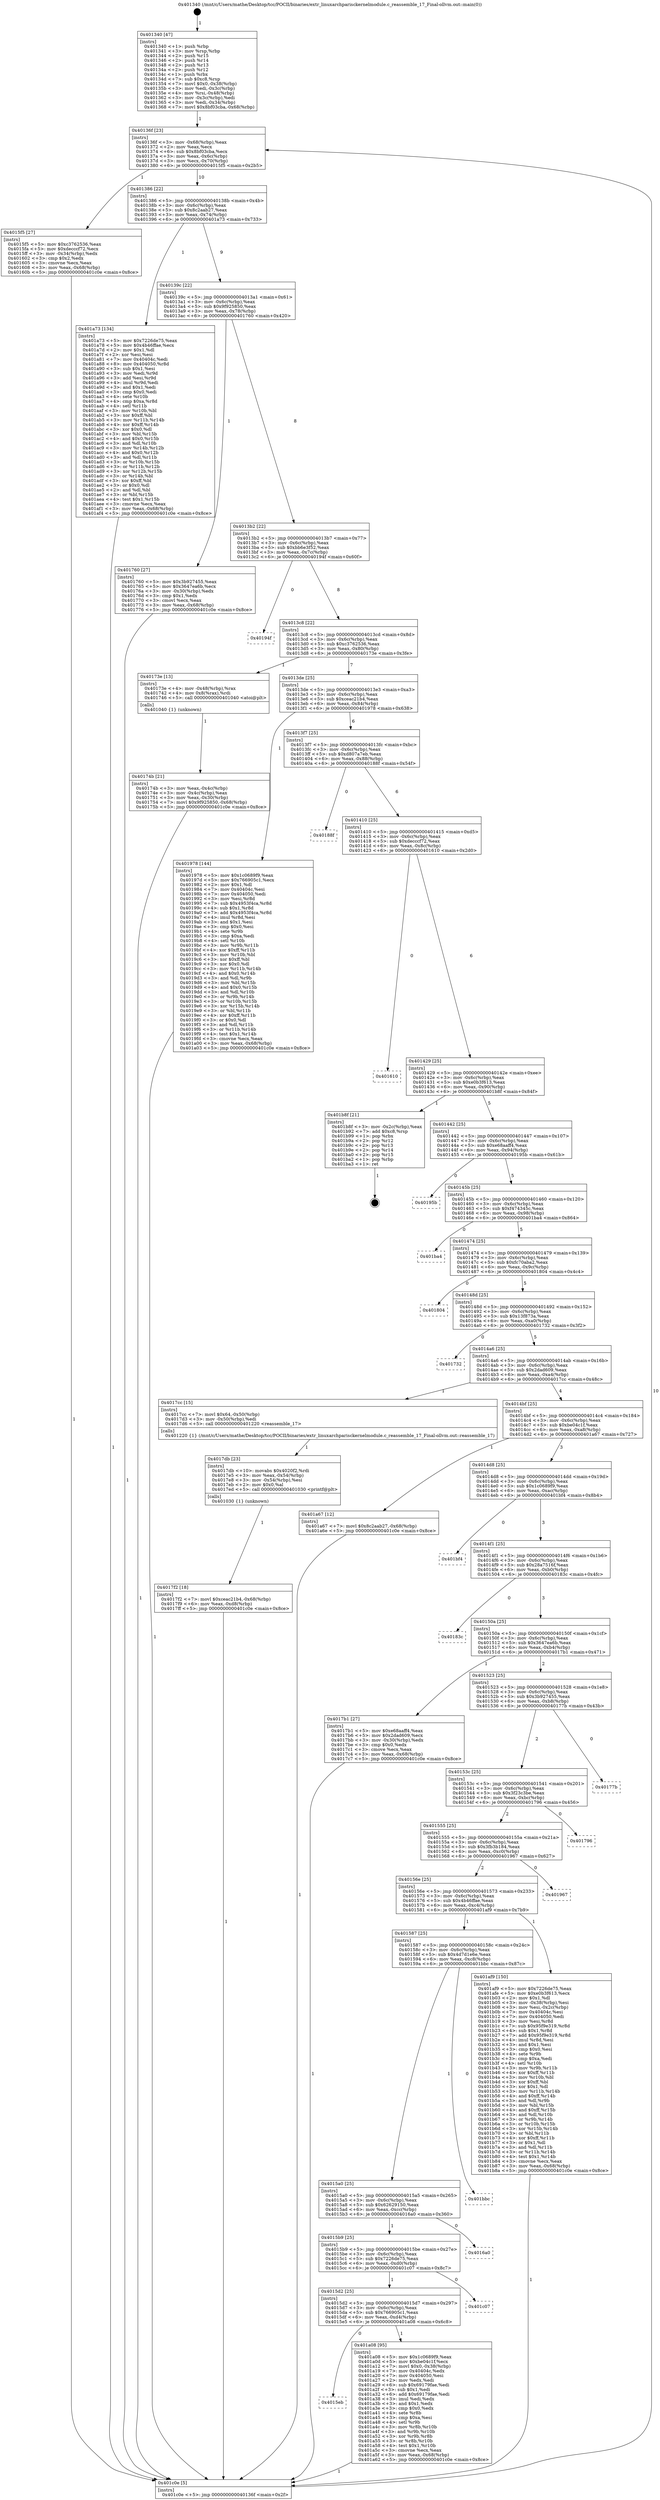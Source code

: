digraph "0x401340" {
  label = "0x401340 (/mnt/c/Users/mathe/Desktop/tcc/POCII/binaries/extr_linuxarchparisckernelmodule.c_reassemble_17_Final-ollvm.out::main(0))"
  labelloc = "t"
  node[shape=record]

  Entry [label="",width=0.3,height=0.3,shape=circle,fillcolor=black,style=filled]
  "0x40136f" [label="{
     0x40136f [23]\l
     | [instrs]\l
     &nbsp;&nbsp;0x40136f \<+3\>: mov -0x68(%rbp),%eax\l
     &nbsp;&nbsp;0x401372 \<+2\>: mov %eax,%ecx\l
     &nbsp;&nbsp;0x401374 \<+6\>: sub $0x8bf03cba,%ecx\l
     &nbsp;&nbsp;0x40137a \<+3\>: mov %eax,-0x6c(%rbp)\l
     &nbsp;&nbsp;0x40137d \<+3\>: mov %ecx,-0x70(%rbp)\l
     &nbsp;&nbsp;0x401380 \<+6\>: je 00000000004015f5 \<main+0x2b5\>\l
  }"]
  "0x4015f5" [label="{
     0x4015f5 [27]\l
     | [instrs]\l
     &nbsp;&nbsp;0x4015f5 \<+5\>: mov $0xc3762536,%eax\l
     &nbsp;&nbsp;0x4015fa \<+5\>: mov $0xdecccf72,%ecx\l
     &nbsp;&nbsp;0x4015ff \<+3\>: mov -0x34(%rbp),%edx\l
     &nbsp;&nbsp;0x401602 \<+3\>: cmp $0x2,%edx\l
     &nbsp;&nbsp;0x401605 \<+3\>: cmovne %ecx,%eax\l
     &nbsp;&nbsp;0x401608 \<+3\>: mov %eax,-0x68(%rbp)\l
     &nbsp;&nbsp;0x40160b \<+5\>: jmp 0000000000401c0e \<main+0x8ce\>\l
  }"]
  "0x401386" [label="{
     0x401386 [22]\l
     | [instrs]\l
     &nbsp;&nbsp;0x401386 \<+5\>: jmp 000000000040138b \<main+0x4b\>\l
     &nbsp;&nbsp;0x40138b \<+3\>: mov -0x6c(%rbp),%eax\l
     &nbsp;&nbsp;0x40138e \<+5\>: sub $0x8c2aab27,%eax\l
     &nbsp;&nbsp;0x401393 \<+3\>: mov %eax,-0x74(%rbp)\l
     &nbsp;&nbsp;0x401396 \<+6\>: je 0000000000401a73 \<main+0x733\>\l
  }"]
  "0x401c0e" [label="{
     0x401c0e [5]\l
     | [instrs]\l
     &nbsp;&nbsp;0x401c0e \<+5\>: jmp 000000000040136f \<main+0x2f\>\l
  }"]
  "0x401340" [label="{
     0x401340 [47]\l
     | [instrs]\l
     &nbsp;&nbsp;0x401340 \<+1\>: push %rbp\l
     &nbsp;&nbsp;0x401341 \<+3\>: mov %rsp,%rbp\l
     &nbsp;&nbsp;0x401344 \<+2\>: push %r15\l
     &nbsp;&nbsp;0x401346 \<+2\>: push %r14\l
     &nbsp;&nbsp;0x401348 \<+2\>: push %r13\l
     &nbsp;&nbsp;0x40134a \<+2\>: push %r12\l
     &nbsp;&nbsp;0x40134c \<+1\>: push %rbx\l
     &nbsp;&nbsp;0x40134d \<+7\>: sub $0xc8,%rsp\l
     &nbsp;&nbsp;0x401354 \<+7\>: movl $0x0,-0x38(%rbp)\l
     &nbsp;&nbsp;0x40135b \<+3\>: mov %edi,-0x3c(%rbp)\l
     &nbsp;&nbsp;0x40135e \<+4\>: mov %rsi,-0x48(%rbp)\l
     &nbsp;&nbsp;0x401362 \<+3\>: mov -0x3c(%rbp),%edi\l
     &nbsp;&nbsp;0x401365 \<+3\>: mov %edi,-0x34(%rbp)\l
     &nbsp;&nbsp;0x401368 \<+7\>: movl $0x8bf03cba,-0x68(%rbp)\l
  }"]
  Exit [label="",width=0.3,height=0.3,shape=circle,fillcolor=black,style=filled,peripheries=2]
  "0x401a73" [label="{
     0x401a73 [134]\l
     | [instrs]\l
     &nbsp;&nbsp;0x401a73 \<+5\>: mov $0x7226de75,%eax\l
     &nbsp;&nbsp;0x401a78 \<+5\>: mov $0x4b46ffae,%ecx\l
     &nbsp;&nbsp;0x401a7d \<+2\>: mov $0x1,%dl\l
     &nbsp;&nbsp;0x401a7f \<+2\>: xor %esi,%esi\l
     &nbsp;&nbsp;0x401a81 \<+7\>: mov 0x40404c,%edi\l
     &nbsp;&nbsp;0x401a88 \<+8\>: mov 0x404050,%r8d\l
     &nbsp;&nbsp;0x401a90 \<+3\>: sub $0x1,%esi\l
     &nbsp;&nbsp;0x401a93 \<+3\>: mov %edi,%r9d\l
     &nbsp;&nbsp;0x401a96 \<+3\>: add %esi,%r9d\l
     &nbsp;&nbsp;0x401a99 \<+4\>: imul %r9d,%edi\l
     &nbsp;&nbsp;0x401a9d \<+3\>: and $0x1,%edi\l
     &nbsp;&nbsp;0x401aa0 \<+3\>: cmp $0x0,%edi\l
     &nbsp;&nbsp;0x401aa3 \<+4\>: sete %r10b\l
     &nbsp;&nbsp;0x401aa7 \<+4\>: cmp $0xa,%r8d\l
     &nbsp;&nbsp;0x401aab \<+4\>: setl %r11b\l
     &nbsp;&nbsp;0x401aaf \<+3\>: mov %r10b,%bl\l
     &nbsp;&nbsp;0x401ab2 \<+3\>: xor $0xff,%bl\l
     &nbsp;&nbsp;0x401ab5 \<+3\>: mov %r11b,%r14b\l
     &nbsp;&nbsp;0x401ab8 \<+4\>: xor $0xff,%r14b\l
     &nbsp;&nbsp;0x401abc \<+3\>: xor $0x0,%dl\l
     &nbsp;&nbsp;0x401abf \<+3\>: mov %bl,%r15b\l
     &nbsp;&nbsp;0x401ac2 \<+4\>: and $0x0,%r15b\l
     &nbsp;&nbsp;0x401ac6 \<+3\>: and %dl,%r10b\l
     &nbsp;&nbsp;0x401ac9 \<+3\>: mov %r14b,%r12b\l
     &nbsp;&nbsp;0x401acc \<+4\>: and $0x0,%r12b\l
     &nbsp;&nbsp;0x401ad0 \<+3\>: and %dl,%r11b\l
     &nbsp;&nbsp;0x401ad3 \<+3\>: or %r10b,%r15b\l
     &nbsp;&nbsp;0x401ad6 \<+3\>: or %r11b,%r12b\l
     &nbsp;&nbsp;0x401ad9 \<+3\>: xor %r12b,%r15b\l
     &nbsp;&nbsp;0x401adc \<+3\>: or %r14b,%bl\l
     &nbsp;&nbsp;0x401adf \<+3\>: xor $0xff,%bl\l
     &nbsp;&nbsp;0x401ae2 \<+3\>: or $0x0,%dl\l
     &nbsp;&nbsp;0x401ae5 \<+2\>: and %dl,%bl\l
     &nbsp;&nbsp;0x401ae7 \<+3\>: or %bl,%r15b\l
     &nbsp;&nbsp;0x401aea \<+4\>: test $0x1,%r15b\l
     &nbsp;&nbsp;0x401aee \<+3\>: cmovne %ecx,%eax\l
     &nbsp;&nbsp;0x401af1 \<+3\>: mov %eax,-0x68(%rbp)\l
     &nbsp;&nbsp;0x401af4 \<+5\>: jmp 0000000000401c0e \<main+0x8ce\>\l
  }"]
  "0x40139c" [label="{
     0x40139c [22]\l
     | [instrs]\l
     &nbsp;&nbsp;0x40139c \<+5\>: jmp 00000000004013a1 \<main+0x61\>\l
     &nbsp;&nbsp;0x4013a1 \<+3\>: mov -0x6c(%rbp),%eax\l
     &nbsp;&nbsp;0x4013a4 \<+5\>: sub $0x9f925850,%eax\l
     &nbsp;&nbsp;0x4013a9 \<+3\>: mov %eax,-0x78(%rbp)\l
     &nbsp;&nbsp;0x4013ac \<+6\>: je 0000000000401760 \<main+0x420\>\l
  }"]
  "0x4015eb" [label="{
     0x4015eb\l
  }", style=dashed]
  "0x401760" [label="{
     0x401760 [27]\l
     | [instrs]\l
     &nbsp;&nbsp;0x401760 \<+5\>: mov $0x3b927455,%eax\l
     &nbsp;&nbsp;0x401765 \<+5\>: mov $0x3647ea6b,%ecx\l
     &nbsp;&nbsp;0x40176a \<+3\>: mov -0x30(%rbp),%edx\l
     &nbsp;&nbsp;0x40176d \<+3\>: cmp $0x1,%edx\l
     &nbsp;&nbsp;0x401770 \<+3\>: cmovl %ecx,%eax\l
     &nbsp;&nbsp;0x401773 \<+3\>: mov %eax,-0x68(%rbp)\l
     &nbsp;&nbsp;0x401776 \<+5\>: jmp 0000000000401c0e \<main+0x8ce\>\l
  }"]
  "0x4013b2" [label="{
     0x4013b2 [22]\l
     | [instrs]\l
     &nbsp;&nbsp;0x4013b2 \<+5\>: jmp 00000000004013b7 \<main+0x77\>\l
     &nbsp;&nbsp;0x4013b7 \<+3\>: mov -0x6c(%rbp),%eax\l
     &nbsp;&nbsp;0x4013ba \<+5\>: sub $0xbb6e3f52,%eax\l
     &nbsp;&nbsp;0x4013bf \<+3\>: mov %eax,-0x7c(%rbp)\l
     &nbsp;&nbsp;0x4013c2 \<+6\>: je 000000000040194f \<main+0x60f\>\l
  }"]
  "0x401a08" [label="{
     0x401a08 [95]\l
     | [instrs]\l
     &nbsp;&nbsp;0x401a08 \<+5\>: mov $0x1c0689f9,%eax\l
     &nbsp;&nbsp;0x401a0d \<+5\>: mov $0xbe04c1f,%ecx\l
     &nbsp;&nbsp;0x401a12 \<+7\>: movl $0x0,-0x38(%rbp)\l
     &nbsp;&nbsp;0x401a19 \<+7\>: mov 0x40404c,%edx\l
     &nbsp;&nbsp;0x401a20 \<+7\>: mov 0x404050,%esi\l
     &nbsp;&nbsp;0x401a27 \<+2\>: mov %edx,%edi\l
     &nbsp;&nbsp;0x401a29 \<+6\>: sub $0x69179fae,%edi\l
     &nbsp;&nbsp;0x401a2f \<+3\>: sub $0x1,%edi\l
     &nbsp;&nbsp;0x401a32 \<+6\>: add $0x69179fae,%edi\l
     &nbsp;&nbsp;0x401a38 \<+3\>: imul %edi,%edx\l
     &nbsp;&nbsp;0x401a3b \<+3\>: and $0x1,%edx\l
     &nbsp;&nbsp;0x401a3e \<+3\>: cmp $0x0,%edx\l
     &nbsp;&nbsp;0x401a41 \<+4\>: sete %r8b\l
     &nbsp;&nbsp;0x401a45 \<+3\>: cmp $0xa,%esi\l
     &nbsp;&nbsp;0x401a48 \<+4\>: setl %r9b\l
     &nbsp;&nbsp;0x401a4c \<+3\>: mov %r8b,%r10b\l
     &nbsp;&nbsp;0x401a4f \<+3\>: and %r9b,%r10b\l
     &nbsp;&nbsp;0x401a52 \<+3\>: xor %r9b,%r8b\l
     &nbsp;&nbsp;0x401a55 \<+3\>: or %r8b,%r10b\l
     &nbsp;&nbsp;0x401a58 \<+4\>: test $0x1,%r10b\l
     &nbsp;&nbsp;0x401a5c \<+3\>: cmovne %ecx,%eax\l
     &nbsp;&nbsp;0x401a5f \<+3\>: mov %eax,-0x68(%rbp)\l
     &nbsp;&nbsp;0x401a62 \<+5\>: jmp 0000000000401c0e \<main+0x8ce\>\l
  }"]
  "0x40194f" [label="{
     0x40194f\l
  }", style=dashed]
  "0x4013c8" [label="{
     0x4013c8 [22]\l
     | [instrs]\l
     &nbsp;&nbsp;0x4013c8 \<+5\>: jmp 00000000004013cd \<main+0x8d\>\l
     &nbsp;&nbsp;0x4013cd \<+3\>: mov -0x6c(%rbp),%eax\l
     &nbsp;&nbsp;0x4013d0 \<+5\>: sub $0xc3762536,%eax\l
     &nbsp;&nbsp;0x4013d5 \<+3\>: mov %eax,-0x80(%rbp)\l
     &nbsp;&nbsp;0x4013d8 \<+6\>: je 000000000040173e \<main+0x3fe\>\l
  }"]
  "0x4015d2" [label="{
     0x4015d2 [25]\l
     | [instrs]\l
     &nbsp;&nbsp;0x4015d2 \<+5\>: jmp 00000000004015d7 \<main+0x297\>\l
     &nbsp;&nbsp;0x4015d7 \<+3\>: mov -0x6c(%rbp),%eax\l
     &nbsp;&nbsp;0x4015da \<+5\>: sub $0x766905c1,%eax\l
     &nbsp;&nbsp;0x4015df \<+6\>: mov %eax,-0xd4(%rbp)\l
     &nbsp;&nbsp;0x4015e5 \<+6\>: je 0000000000401a08 \<main+0x6c8\>\l
  }"]
  "0x40173e" [label="{
     0x40173e [13]\l
     | [instrs]\l
     &nbsp;&nbsp;0x40173e \<+4\>: mov -0x48(%rbp),%rax\l
     &nbsp;&nbsp;0x401742 \<+4\>: mov 0x8(%rax),%rdi\l
     &nbsp;&nbsp;0x401746 \<+5\>: call 0000000000401040 \<atoi@plt\>\l
     | [calls]\l
     &nbsp;&nbsp;0x401040 \{1\} (unknown)\l
  }"]
  "0x4013de" [label="{
     0x4013de [25]\l
     | [instrs]\l
     &nbsp;&nbsp;0x4013de \<+5\>: jmp 00000000004013e3 \<main+0xa3\>\l
     &nbsp;&nbsp;0x4013e3 \<+3\>: mov -0x6c(%rbp),%eax\l
     &nbsp;&nbsp;0x4013e6 \<+5\>: sub $0xceac21b4,%eax\l
     &nbsp;&nbsp;0x4013eb \<+6\>: mov %eax,-0x84(%rbp)\l
     &nbsp;&nbsp;0x4013f1 \<+6\>: je 0000000000401978 \<main+0x638\>\l
  }"]
  "0x40174b" [label="{
     0x40174b [21]\l
     | [instrs]\l
     &nbsp;&nbsp;0x40174b \<+3\>: mov %eax,-0x4c(%rbp)\l
     &nbsp;&nbsp;0x40174e \<+3\>: mov -0x4c(%rbp),%eax\l
     &nbsp;&nbsp;0x401751 \<+3\>: mov %eax,-0x30(%rbp)\l
     &nbsp;&nbsp;0x401754 \<+7\>: movl $0x9f925850,-0x68(%rbp)\l
     &nbsp;&nbsp;0x40175b \<+5\>: jmp 0000000000401c0e \<main+0x8ce\>\l
  }"]
  "0x401c07" [label="{
     0x401c07\l
  }", style=dashed]
  "0x401978" [label="{
     0x401978 [144]\l
     | [instrs]\l
     &nbsp;&nbsp;0x401978 \<+5\>: mov $0x1c0689f9,%eax\l
     &nbsp;&nbsp;0x40197d \<+5\>: mov $0x766905c1,%ecx\l
     &nbsp;&nbsp;0x401982 \<+2\>: mov $0x1,%dl\l
     &nbsp;&nbsp;0x401984 \<+7\>: mov 0x40404c,%esi\l
     &nbsp;&nbsp;0x40198b \<+7\>: mov 0x404050,%edi\l
     &nbsp;&nbsp;0x401992 \<+3\>: mov %esi,%r8d\l
     &nbsp;&nbsp;0x401995 \<+7\>: sub $0x4953f4ca,%r8d\l
     &nbsp;&nbsp;0x40199c \<+4\>: sub $0x1,%r8d\l
     &nbsp;&nbsp;0x4019a0 \<+7\>: add $0x4953f4ca,%r8d\l
     &nbsp;&nbsp;0x4019a7 \<+4\>: imul %r8d,%esi\l
     &nbsp;&nbsp;0x4019ab \<+3\>: and $0x1,%esi\l
     &nbsp;&nbsp;0x4019ae \<+3\>: cmp $0x0,%esi\l
     &nbsp;&nbsp;0x4019b1 \<+4\>: sete %r9b\l
     &nbsp;&nbsp;0x4019b5 \<+3\>: cmp $0xa,%edi\l
     &nbsp;&nbsp;0x4019b8 \<+4\>: setl %r10b\l
     &nbsp;&nbsp;0x4019bc \<+3\>: mov %r9b,%r11b\l
     &nbsp;&nbsp;0x4019bf \<+4\>: xor $0xff,%r11b\l
     &nbsp;&nbsp;0x4019c3 \<+3\>: mov %r10b,%bl\l
     &nbsp;&nbsp;0x4019c6 \<+3\>: xor $0xff,%bl\l
     &nbsp;&nbsp;0x4019c9 \<+3\>: xor $0x0,%dl\l
     &nbsp;&nbsp;0x4019cc \<+3\>: mov %r11b,%r14b\l
     &nbsp;&nbsp;0x4019cf \<+4\>: and $0x0,%r14b\l
     &nbsp;&nbsp;0x4019d3 \<+3\>: and %dl,%r9b\l
     &nbsp;&nbsp;0x4019d6 \<+3\>: mov %bl,%r15b\l
     &nbsp;&nbsp;0x4019d9 \<+4\>: and $0x0,%r15b\l
     &nbsp;&nbsp;0x4019dd \<+3\>: and %dl,%r10b\l
     &nbsp;&nbsp;0x4019e0 \<+3\>: or %r9b,%r14b\l
     &nbsp;&nbsp;0x4019e3 \<+3\>: or %r10b,%r15b\l
     &nbsp;&nbsp;0x4019e6 \<+3\>: xor %r15b,%r14b\l
     &nbsp;&nbsp;0x4019e9 \<+3\>: or %bl,%r11b\l
     &nbsp;&nbsp;0x4019ec \<+4\>: xor $0xff,%r11b\l
     &nbsp;&nbsp;0x4019f0 \<+3\>: or $0x0,%dl\l
     &nbsp;&nbsp;0x4019f3 \<+3\>: and %dl,%r11b\l
     &nbsp;&nbsp;0x4019f6 \<+3\>: or %r11b,%r14b\l
     &nbsp;&nbsp;0x4019f9 \<+4\>: test $0x1,%r14b\l
     &nbsp;&nbsp;0x4019fd \<+3\>: cmovne %ecx,%eax\l
     &nbsp;&nbsp;0x401a00 \<+3\>: mov %eax,-0x68(%rbp)\l
     &nbsp;&nbsp;0x401a03 \<+5\>: jmp 0000000000401c0e \<main+0x8ce\>\l
  }"]
  "0x4013f7" [label="{
     0x4013f7 [25]\l
     | [instrs]\l
     &nbsp;&nbsp;0x4013f7 \<+5\>: jmp 00000000004013fc \<main+0xbc\>\l
     &nbsp;&nbsp;0x4013fc \<+3\>: mov -0x6c(%rbp),%eax\l
     &nbsp;&nbsp;0x4013ff \<+5\>: sub $0xd807a7eb,%eax\l
     &nbsp;&nbsp;0x401404 \<+6\>: mov %eax,-0x88(%rbp)\l
     &nbsp;&nbsp;0x40140a \<+6\>: je 000000000040188f \<main+0x54f\>\l
  }"]
  "0x4015b9" [label="{
     0x4015b9 [25]\l
     | [instrs]\l
     &nbsp;&nbsp;0x4015b9 \<+5\>: jmp 00000000004015be \<main+0x27e\>\l
     &nbsp;&nbsp;0x4015be \<+3\>: mov -0x6c(%rbp),%eax\l
     &nbsp;&nbsp;0x4015c1 \<+5\>: sub $0x7226de75,%eax\l
     &nbsp;&nbsp;0x4015c6 \<+6\>: mov %eax,-0xd0(%rbp)\l
     &nbsp;&nbsp;0x4015cc \<+6\>: je 0000000000401c07 \<main+0x8c7\>\l
  }"]
  "0x40188f" [label="{
     0x40188f\l
  }", style=dashed]
  "0x401410" [label="{
     0x401410 [25]\l
     | [instrs]\l
     &nbsp;&nbsp;0x401410 \<+5\>: jmp 0000000000401415 \<main+0xd5\>\l
     &nbsp;&nbsp;0x401415 \<+3\>: mov -0x6c(%rbp),%eax\l
     &nbsp;&nbsp;0x401418 \<+5\>: sub $0xdecccf72,%eax\l
     &nbsp;&nbsp;0x40141d \<+6\>: mov %eax,-0x8c(%rbp)\l
     &nbsp;&nbsp;0x401423 \<+6\>: je 0000000000401610 \<main+0x2d0\>\l
  }"]
  "0x4016a0" [label="{
     0x4016a0\l
  }", style=dashed]
  "0x401610" [label="{
     0x401610\l
  }", style=dashed]
  "0x401429" [label="{
     0x401429 [25]\l
     | [instrs]\l
     &nbsp;&nbsp;0x401429 \<+5\>: jmp 000000000040142e \<main+0xee\>\l
     &nbsp;&nbsp;0x40142e \<+3\>: mov -0x6c(%rbp),%eax\l
     &nbsp;&nbsp;0x401431 \<+5\>: sub $0xe0b3f613,%eax\l
     &nbsp;&nbsp;0x401436 \<+6\>: mov %eax,-0x90(%rbp)\l
     &nbsp;&nbsp;0x40143c \<+6\>: je 0000000000401b8f \<main+0x84f\>\l
  }"]
  "0x4015a0" [label="{
     0x4015a0 [25]\l
     | [instrs]\l
     &nbsp;&nbsp;0x4015a0 \<+5\>: jmp 00000000004015a5 \<main+0x265\>\l
     &nbsp;&nbsp;0x4015a5 \<+3\>: mov -0x6c(%rbp),%eax\l
     &nbsp;&nbsp;0x4015a8 \<+5\>: sub $0x62629150,%eax\l
     &nbsp;&nbsp;0x4015ad \<+6\>: mov %eax,-0xcc(%rbp)\l
     &nbsp;&nbsp;0x4015b3 \<+6\>: je 00000000004016a0 \<main+0x360\>\l
  }"]
  "0x401b8f" [label="{
     0x401b8f [21]\l
     | [instrs]\l
     &nbsp;&nbsp;0x401b8f \<+3\>: mov -0x2c(%rbp),%eax\l
     &nbsp;&nbsp;0x401b92 \<+7\>: add $0xc8,%rsp\l
     &nbsp;&nbsp;0x401b99 \<+1\>: pop %rbx\l
     &nbsp;&nbsp;0x401b9a \<+2\>: pop %r12\l
     &nbsp;&nbsp;0x401b9c \<+2\>: pop %r13\l
     &nbsp;&nbsp;0x401b9e \<+2\>: pop %r14\l
     &nbsp;&nbsp;0x401ba0 \<+2\>: pop %r15\l
     &nbsp;&nbsp;0x401ba2 \<+1\>: pop %rbp\l
     &nbsp;&nbsp;0x401ba3 \<+1\>: ret\l
  }"]
  "0x401442" [label="{
     0x401442 [25]\l
     | [instrs]\l
     &nbsp;&nbsp;0x401442 \<+5\>: jmp 0000000000401447 \<main+0x107\>\l
     &nbsp;&nbsp;0x401447 \<+3\>: mov -0x6c(%rbp),%eax\l
     &nbsp;&nbsp;0x40144a \<+5\>: sub $0xe68aaff4,%eax\l
     &nbsp;&nbsp;0x40144f \<+6\>: mov %eax,-0x94(%rbp)\l
     &nbsp;&nbsp;0x401455 \<+6\>: je 000000000040195b \<main+0x61b\>\l
  }"]
  "0x401bbc" [label="{
     0x401bbc\l
  }", style=dashed]
  "0x40195b" [label="{
     0x40195b\l
  }", style=dashed]
  "0x40145b" [label="{
     0x40145b [25]\l
     | [instrs]\l
     &nbsp;&nbsp;0x40145b \<+5\>: jmp 0000000000401460 \<main+0x120\>\l
     &nbsp;&nbsp;0x401460 \<+3\>: mov -0x6c(%rbp),%eax\l
     &nbsp;&nbsp;0x401463 \<+5\>: sub $0xf474345c,%eax\l
     &nbsp;&nbsp;0x401468 \<+6\>: mov %eax,-0x98(%rbp)\l
     &nbsp;&nbsp;0x40146e \<+6\>: je 0000000000401ba4 \<main+0x864\>\l
  }"]
  "0x401587" [label="{
     0x401587 [25]\l
     | [instrs]\l
     &nbsp;&nbsp;0x401587 \<+5\>: jmp 000000000040158c \<main+0x24c\>\l
     &nbsp;&nbsp;0x40158c \<+3\>: mov -0x6c(%rbp),%eax\l
     &nbsp;&nbsp;0x40158f \<+5\>: sub $0x4d7d1e6e,%eax\l
     &nbsp;&nbsp;0x401594 \<+6\>: mov %eax,-0xc8(%rbp)\l
     &nbsp;&nbsp;0x40159a \<+6\>: je 0000000000401bbc \<main+0x87c\>\l
  }"]
  "0x401ba4" [label="{
     0x401ba4\l
  }", style=dashed]
  "0x401474" [label="{
     0x401474 [25]\l
     | [instrs]\l
     &nbsp;&nbsp;0x401474 \<+5\>: jmp 0000000000401479 \<main+0x139\>\l
     &nbsp;&nbsp;0x401479 \<+3\>: mov -0x6c(%rbp),%eax\l
     &nbsp;&nbsp;0x40147c \<+5\>: sub $0xfc70aba2,%eax\l
     &nbsp;&nbsp;0x401481 \<+6\>: mov %eax,-0x9c(%rbp)\l
     &nbsp;&nbsp;0x401487 \<+6\>: je 0000000000401804 \<main+0x4c4\>\l
  }"]
  "0x401af9" [label="{
     0x401af9 [150]\l
     | [instrs]\l
     &nbsp;&nbsp;0x401af9 \<+5\>: mov $0x7226de75,%eax\l
     &nbsp;&nbsp;0x401afe \<+5\>: mov $0xe0b3f613,%ecx\l
     &nbsp;&nbsp;0x401b03 \<+2\>: mov $0x1,%dl\l
     &nbsp;&nbsp;0x401b05 \<+3\>: mov -0x38(%rbp),%esi\l
     &nbsp;&nbsp;0x401b08 \<+3\>: mov %esi,-0x2c(%rbp)\l
     &nbsp;&nbsp;0x401b0b \<+7\>: mov 0x40404c,%esi\l
     &nbsp;&nbsp;0x401b12 \<+7\>: mov 0x404050,%edi\l
     &nbsp;&nbsp;0x401b19 \<+3\>: mov %esi,%r8d\l
     &nbsp;&nbsp;0x401b1c \<+7\>: sub $0x95f9e319,%r8d\l
     &nbsp;&nbsp;0x401b23 \<+4\>: sub $0x1,%r8d\l
     &nbsp;&nbsp;0x401b27 \<+7\>: add $0x95f9e319,%r8d\l
     &nbsp;&nbsp;0x401b2e \<+4\>: imul %r8d,%esi\l
     &nbsp;&nbsp;0x401b32 \<+3\>: and $0x1,%esi\l
     &nbsp;&nbsp;0x401b35 \<+3\>: cmp $0x0,%esi\l
     &nbsp;&nbsp;0x401b38 \<+4\>: sete %r9b\l
     &nbsp;&nbsp;0x401b3c \<+3\>: cmp $0xa,%edi\l
     &nbsp;&nbsp;0x401b3f \<+4\>: setl %r10b\l
     &nbsp;&nbsp;0x401b43 \<+3\>: mov %r9b,%r11b\l
     &nbsp;&nbsp;0x401b46 \<+4\>: xor $0xff,%r11b\l
     &nbsp;&nbsp;0x401b4a \<+3\>: mov %r10b,%bl\l
     &nbsp;&nbsp;0x401b4d \<+3\>: xor $0xff,%bl\l
     &nbsp;&nbsp;0x401b50 \<+3\>: xor $0x1,%dl\l
     &nbsp;&nbsp;0x401b53 \<+3\>: mov %r11b,%r14b\l
     &nbsp;&nbsp;0x401b56 \<+4\>: and $0xff,%r14b\l
     &nbsp;&nbsp;0x401b5a \<+3\>: and %dl,%r9b\l
     &nbsp;&nbsp;0x401b5d \<+3\>: mov %bl,%r15b\l
     &nbsp;&nbsp;0x401b60 \<+4\>: and $0xff,%r15b\l
     &nbsp;&nbsp;0x401b64 \<+3\>: and %dl,%r10b\l
     &nbsp;&nbsp;0x401b67 \<+3\>: or %r9b,%r14b\l
     &nbsp;&nbsp;0x401b6a \<+3\>: or %r10b,%r15b\l
     &nbsp;&nbsp;0x401b6d \<+3\>: xor %r15b,%r14b\l
     &nbsp;&nbsp;0x401b70 \<+3\>: or %bl,%r11b\l
     &nbsp;&nbsp;0x401b73 \<+4\>: xor $0xff,%r11b\l
     &nbsp;&nbsp;0x401b77 \<+3\>: or $0x1,%dl\l
     &nbsp;&nbsp;0x401b7a \<+3\>: and %dl,%r11b\l
     &nbsp;&nbsp;0x401b7d \<+3\>: or %r11b,%r14b\l
     &nbsp;&nbsp;0x401b80 \<+4\>: test $0x1,%r14b\l
     &nbsp;&nbsp;0x401b84 \<+3\>: cmovne %ecx,%eax\l
     &nbsp;&nbsp;0x401b87 \<+3\>: mov %eax,-0x68(%rbp)\l
     &nbsp;&nbsp;0x401b8a \<+5\>: jmp 0000000000401c0e \<main+0x8ce\>\l
  }"]
  "0x401804" [label="{
     0x401804\l
  }", style=dashed]
  "0x40148d" [label="{
     0x40148d [25]\l
     | [instrs]\l
     &nbsp;&nbsp;0x40148d \<+5\>: jmp 0000000000401492 \<main+0x152\>\l
     &nbsp;&nbsp;0x401492 \<+3\>: mov -0x6c(%rbp),%eax\l
     &nbsp;&nbsp;0x401495 \<+5\>: sub $0x13f873a,%eax\l
     &nbsp;&nbsp;0x40149a \<+6\>: mov %eax,-0xa0(%rbp)\l
     &nbsp;&nbsp;0x4014a0 \<+6\>: je 0000000000401732 \<main+0x3f2\>\l
  }"]
  "0x40156e" [label="{
     0x40156e [25]\l
     | [instrs]\l
     &nbsp;&nbsp;0x40156e \<+5\>: jmp 0000000000401573 \<main+0x233\>\l
     &nbsp;&nbsp;0x401573 \<+3\>: mov -0x6c(%rbp),%eax\l
     &nbsp;&nbsp;0x401576 \<+5\>: sub $0x4b46ffae,%eax\l
     &nbsp;&nbsp;0x40157b \<+6\>: mov %eax,-0xc4(%rbp)\l
     &nbsp;&nbsp;0x401581 \<+6\>: je 0000000000401af9 \<main+0x7b9\>\l
  }"]
  "0x401732" [label="{
     0x401732\l
  }", style=dashed]
  "0x4014a6" [label="{
     0x4014a6 [25]\l
     | [instrs]\l
     &nbsp;&nbsp;0x4014a6 \<+5\>: jmp 00000000004014ab \<main+0x16b\>\l
     &nbsp;&nbsp;0x4014ab \<+3\>: mov -0x6c(%rbp),%eax\l
     &nbsp;&nbsp;0x4014ae \<+5\>: sub $0x2dad609,%eax\l
     &nbsp;&nbsp;0x4014b3 \<+6\>: mov %eax,-0xa4(%rbp)\l
     &nbsp;&nbsp;0x4014b9 \<+6\>: je 00000000004017cc \<main+0x48c\>\l
  }"]
  "0x401967" [label="{
     0x401967\l
  }", style=dashed]
  "0x4017cc" [label="{
     0x4017cc [15]\l
     | [instrs]\l
     &nbsp;&nbsp;0x4017cc \<+7\>: movl $0x64,-0x50(%rbp)\l
     &nbsp;&nbsp;0x4017d3 \<+3\>: mov -0x50(%rbp),%edi\l
     &nbsp;&nbsp;0x4017d6 \<+5\>: call 0000000000401220 \<reassemble_17\>\l
     | [calls]\l
     &nbsp;&nbsp;0x401220 \{1\} (/mnt/c/Users/mathe/Desktop/tcc/POCII/binaries/extr_linuxarchparisckernelmodule.c_reassemble_17_Final-ollvm.out::reassemble_17)\l
  }"]
  "0x4014bf" [label="{
     0x4014bf [25]\l
     | [instrs]\l
     &nbsp;&nbsp;0x4014bf \<+5\>: jmp 00000000004014c4 \<main+0x184\>\l
     &nbsp;&nbsp;0x4014c4 \<+3\>: mov -0x6c(%rbp),%eax\l
     &nbsp;&nbsp;0x4014c7 \<+5\>: sub $0xbe04c1f,%eax\l
     &nbsp;&nbsp;0x4014cc \<+6\>: mov %eax,-0xa8(%rbp)\l
     &nbsp;&nbsp;0x4014d2 \<+6\>: je 0000000000401a67 \<main+0x727\>\l
  }"]
  "0x401555" [label="{
     0x401555 [25]\l
     | [instrs]\l
     &nbsp;&nbsp;0x401555 \<+5\>: jmp 000000000040155a \<main+0x21a\>\l
     &nbsp;&nbsp;0x40155a \<+3\>: mov -0x6c(%rbp),%eax\l
     &nbsp;&nbsp;0x40155d \<+5\>: sub $0x3fb3b184,%eax\l
     &nbsp;&nbsp;0x401562 \<+6\>: mov %eax,-0xc0(%rbp)\l
     &nbsp;&nbsp;0x401568 \<+6\>: je 0000000000401967 \<main+0x627\>\l
  }"]
  "0x401a67" [label="{
     0x401a67 [12]\l
     | [instrs]\l
     &nbsp;&nbsp;0x401a67 \<+7\>: movl $0x8c2aab27,-0x68(%rbp)\l
     &nbsp;&nbsp;0x401a6e \<+5\>: jmp 0000000000401c0e \<main+0x8ce\>\l
  }"]
  "0x4014d8" [label="{
     0x4014d8 [25]\l
     | [instrs]\l
     &nbsp;&nbsp;0x4014d8 \<+5\>: jmp 00000000004014dd \<main+0x19d\>\l
     &nbsp;&nbsp;0x4014dd \<+3\>: mov -0x6c(%rbp),%eax\l
     &nbsp;&nbsp;0x4014e0 \<+5\>: sub $0x1c0689f9,%eax\l
     &nbsp;&nbsp;0x4014e5 \<+6\>: mov %eax,-0xac(%rbp)\l
     &nbsp;&nbsp;0x4014eb \<+6\>: je 0000000000401bf4 \<main+0x8b4\>\l
  }"]
  "0x401796" [label="{
     0x401796\l
  }", style=dashed]
  "0x401bf4" [label="{
     0x401bf4\l
  }", style=dashed]
  "0x4014f1" [label="{
     0x4014f1 [25]\l
     | [instrs]\l
     &nbsp;&nbsp;0x4014f1 \<+5\>: jmp 00000000004014f6 \<main+0x1b6\>\l
     &nbsp;&nbsp;0x4014f6 \<+3\>: mov -0x6c(%rbp),%eax\l
     &nbsp;&nbsp;0x4014f9 \<+5\>: sub $0x28a7516f,%eax\l
     &nbsp;&nbsp;0x4014fe \<+6\>: mov %eax,-0xb0(%rbp)\l
     &nbsp;&nbsp;0x401504 \<+6\>: je 000000000040183c \<main+0x4fc\>\l
  }"]
  "0x40153c" [label="{
     0x40153c [25]\l
     | [instrs]\l
     &nbsp;&nbsp;0x40153c \<+5\>: jmp 0000000000401541 \<main+0x201\>\l
     &nbsp;&nbsp;0x401541 \<+3\>: mov -0x6c(%rbp),%eax\l
     &nbsp;&nbsp;0x401544 \<+5\>: sub $0x3f23c3be,%eax\l
     &nbsp;&nbsp;0x401549 \<+6\>: mov %eax,-0xbc(%rbp)\l
     &nbsp;&nbsp;0x40154f \<+6\>: je 0000000000401796 \<main+0x456\>\l
  }"]
  "0x40183c" [label="{
     0x40183c\l
  }", style=dashed]
  "0x40150a" [label="{
     0x40150a [25]\l
     | [instrs]\l
     &nbsp;&nbsp;0x40150a \<+5\>: jmp 000000000040150f \<main+0x1cf\>\l
     &nbsp;&nbsp;0x40150f \<+3\>: mov -0x6c(%rbp),%eax\l
     &nbsp;&nbsp;0x401512 \<+5\>: sub $0x3647ea6b,%eax\l
     &nbsp;&nbsp;0x401517 \<+6\>: mov %eax,-0xb4(%rbp)\l
     &nbsp;&nbsp;0x40151d \<+6\>: je 00000000004017b1 \<main+0x471\>\l
  }"]
  "0x40177b" [label="{
     0x40177b\l
  }", style=dashed]
  "0x4017b1" [label="{
     0x4017b1 [27]\l
     | [instrs]\l
     &nbsp;&nbsp;0x4017b1 \<+5\>: mov $0xe68aaff4,%eax\l
     &nbsp;&nbsp;0x4017b6 \<+5\>: mov $0x2dad609,%ecx\l
     &nbsp;&nbsp;0x4017bb \<+3\>: mov -0x30(%rbp),%edx\l
     &nbsp;&nbsp;0x4017be \<+3\>: cmp $0x0,%edx\l
     &nbsp;&nbsp;0x4017c1 \<+3\>: cmove %ecx,%eax\l
     &nbsp;&nbsp;0x4017c4 \<+3\>: mov %eax,-0x68(%rbp)\l
     &nbsp;&nbsp;0x4017c7 \<+5\>: jmp 0000000000401c0e \<main+0x8ce\>\l
  }"]
  "0x401523" [label="{
     0x401523 [25]\l
     | [instrs]\l
     &nbsp;&nbsp;0x401523 \<+5\>: jmp 0000000000401528 \<main+0x1e8\>\l
     &nbsp;&nbsp;0x401528 \<+3\>: mov -0x6c(%rbp),%eax\l
     &nbsp;&nbsp;0x40152b \<+5\>: sub $0x3b927455,%eax\l
     &nbsp;&nbsp;0x401530 \<+6\>: mov %eax,-0xb8(%rbp)\l
     &nbsp;&nbsp;0x401536 \<+6\>: je 000000000040177b \<main+0x43b\>\l
  }"]
  "0x4017db" [label="{
     0x4017db [23]\l
     | [instrs]\l
     &nbsp;&nbsp;0x4017db \<+10\>: movabs $0x4020f2,%rdi\l
     &nbsp;&nbsp;0x4017e5 \<+3\>: mov %eax,-0x54(%rbp)\l
     &nbsp;&nbsp;0x4017e8 \<+3\>: mov -0x54(%rbp),%esi\l
     &nbsp;&nbsp;0x4017eb \<+2\>: mov $0x0,%al\l
     &nbsp;&nbsp;0x4017ed \<+5\>: call 0000000000401030 \<printf@plt\>\l
     | [calls]\l
     &nbsp;&nbsp;0x401030 \{1\} (unknown)\l
  }"]
  "0x4017f2" [label="{
     0x4017f2 [18]\l
     | [instrs]\l
     &nbsp;&nbsp;0x4017f2 \<+7\>: movl $0xceac21b4,-0x68(%rbp)\l
     &nbsp;&nbsp;0x4017f9 \<+6\>: mov %eax,-0xd8(%rbp)\l
     &nbsp;&nbsp;0x4017ff \<+5\>: jmp 0000000000401c0e \<main+0x8ce\>\l
  }"]
  Entry -> "0x401340" [label=" 1"]
  "0x40136f" -> "0x4015f5" [label=" 1"]
  "0x40136f" -> "0x401386" [label=" 10"]
  "0x4015f5" -> "0x401c0e" [label=" 1"]
  "0x401340" -> "0x40136f" [label=" 1"]
  "0x401c0e" -> "0x40136f" [label=" 10"]
  "0x401b8f" -> Exit [label=" 1"]
  "0x401386" -> "0x401a73" [label=" 1"]
  "0x401386" -> "0x40139c" [label=" 9"]
  "0x401af9" -> "0x401c0e" [label=" 1"]
  "0x40139c" -> "0x401760" [label=" 1"]
  "0x40139c" -> "0x4013b2" [label=" 8"]
  "0x401a73" -> "0x401c0e" [label=" 1"]
  "0x4013b2" -> "0x40194f" [label=" 0"]
  "0x4013b2" -> "0x4013c8" [label=" 8"]
  "0x401a67" -> "0x401c0e" [label=" 1"]
  "0x4013c8" -> "0x40173e" [label=" 1"]
  "0x4013c8" -> "0x4013de" [label=" 7"]
  "0x40173e" -> "0x40174b" [label=" 1"]
  "0x40174b" -> "0x401c0e" [label=" 1"]
  "0x401760" -> "0x401c0e" [label=" 1"]
  "0x4015d2" -> "0x4015eb" [label=" 0"]
  "0x4013de" -> "0x401978" [label=" 1"]
  "0x4013de" -> "0x4013f7" [label=" 6"]
  "0x4015d2" -> "0x401a08" [label=" 1"]
  "0x4013f7" -> "0x40188f" [label=" 0"]
  "0x4013f7" -> "0x401410" [label=" 6"]
  "0x4015b9" -> "0x4015d2" [label=" 1"]
  "0x401410" -> "0x401610" [label=" 0"]
  "0x401410" -> "0x401429" [label=" 6"]
  "0x4015b9" -> "0x401c07" [label=" 0"]
  "0x401429" -> "0x401b8f" [label=" 1"]
  "0x401429" -> "0x401442" [label=" 5"]
  "0x4015a0" -> "0x4015b9" [label=" 1"]
  "0x401442" -> "0x40195b" [label=" 0"]
  "0x401442" -> "0x40145b" [label=" 5"]
  "0x4015a0" -> "0x4016a0" [label=" 0"]
  "0x40145b" -> "0x401ba4" [label=" 0"]
  "0x40145b" -> "0x401474" [label=" 5"]
  "0x401587" -> "0x4015a0" [label=" 1"]
  "0x401474" -> "0x401804" [label=" 0"]
  "0x401474" -> "0x40148d" [label=" 5"]
  "0x401587" -> "0x401bbc" [label=" 0"]
  "0x40148d" -> "0x401732" [label=" 0"]
  "0x40148d" -> "0x4014a6" [label=" 5"]
  "0x40156e" -> "0x401587" [label=" 1"]
  "0x4014a6" -> "0x4017cc" [label=" 1"]
  "0x4014a6" -> "0x4014bf" [label=" 4"]
  "0x40156e" -> "0x401af9" [label=" 1"]
  "0x4014bf" -> "0x401a67" [label=" 1"]
  "0x4014bf" -> "0x4014d8" [label=" 3"]
  "0x401555" -> "0x40156e" [label=" 2"]
  "0x4014d8" -> "0x401bf4" [label=" 0"]
  "0x4014d8" -> "0x4014f1" [label=" 3"]
  "0x401555" -> "0x401967" [label=" 0"]
  "0x4014f1" -> "0x40183c" [label=" 0"]
  "0x4014f1" -> "0x40150a" [label=" 3"]
  "0x40153c" -> "0x401555" [label=" 2"]
  "0x40150a" -> "0x4017b1" [label=" 1"]
  "0x40150a" -> "0x401523" [label=" 2"]
  "0x4017b1" -> "0x401c0e" [label=" 1"]
  "0x4017cc" -> "0x4017db" [label=" 1"]
  "0x4017db" -> "0x4017f2" [label=" 1"]
  "0x4017f2" -> "0x401c0e" [label=" 1"]
  "0x401978" -> "0x401c0e" [label=" 1"]
  "0x40153c" -> "0x401796" [label=" 0"]
  "0x401523" -> "0x40177b" [label=" 0"]
  "0x401523" -> "0x40153c" [label=" 2"]
  "0x401a08" -> "0x401c0e" [label=" 1"]
}

